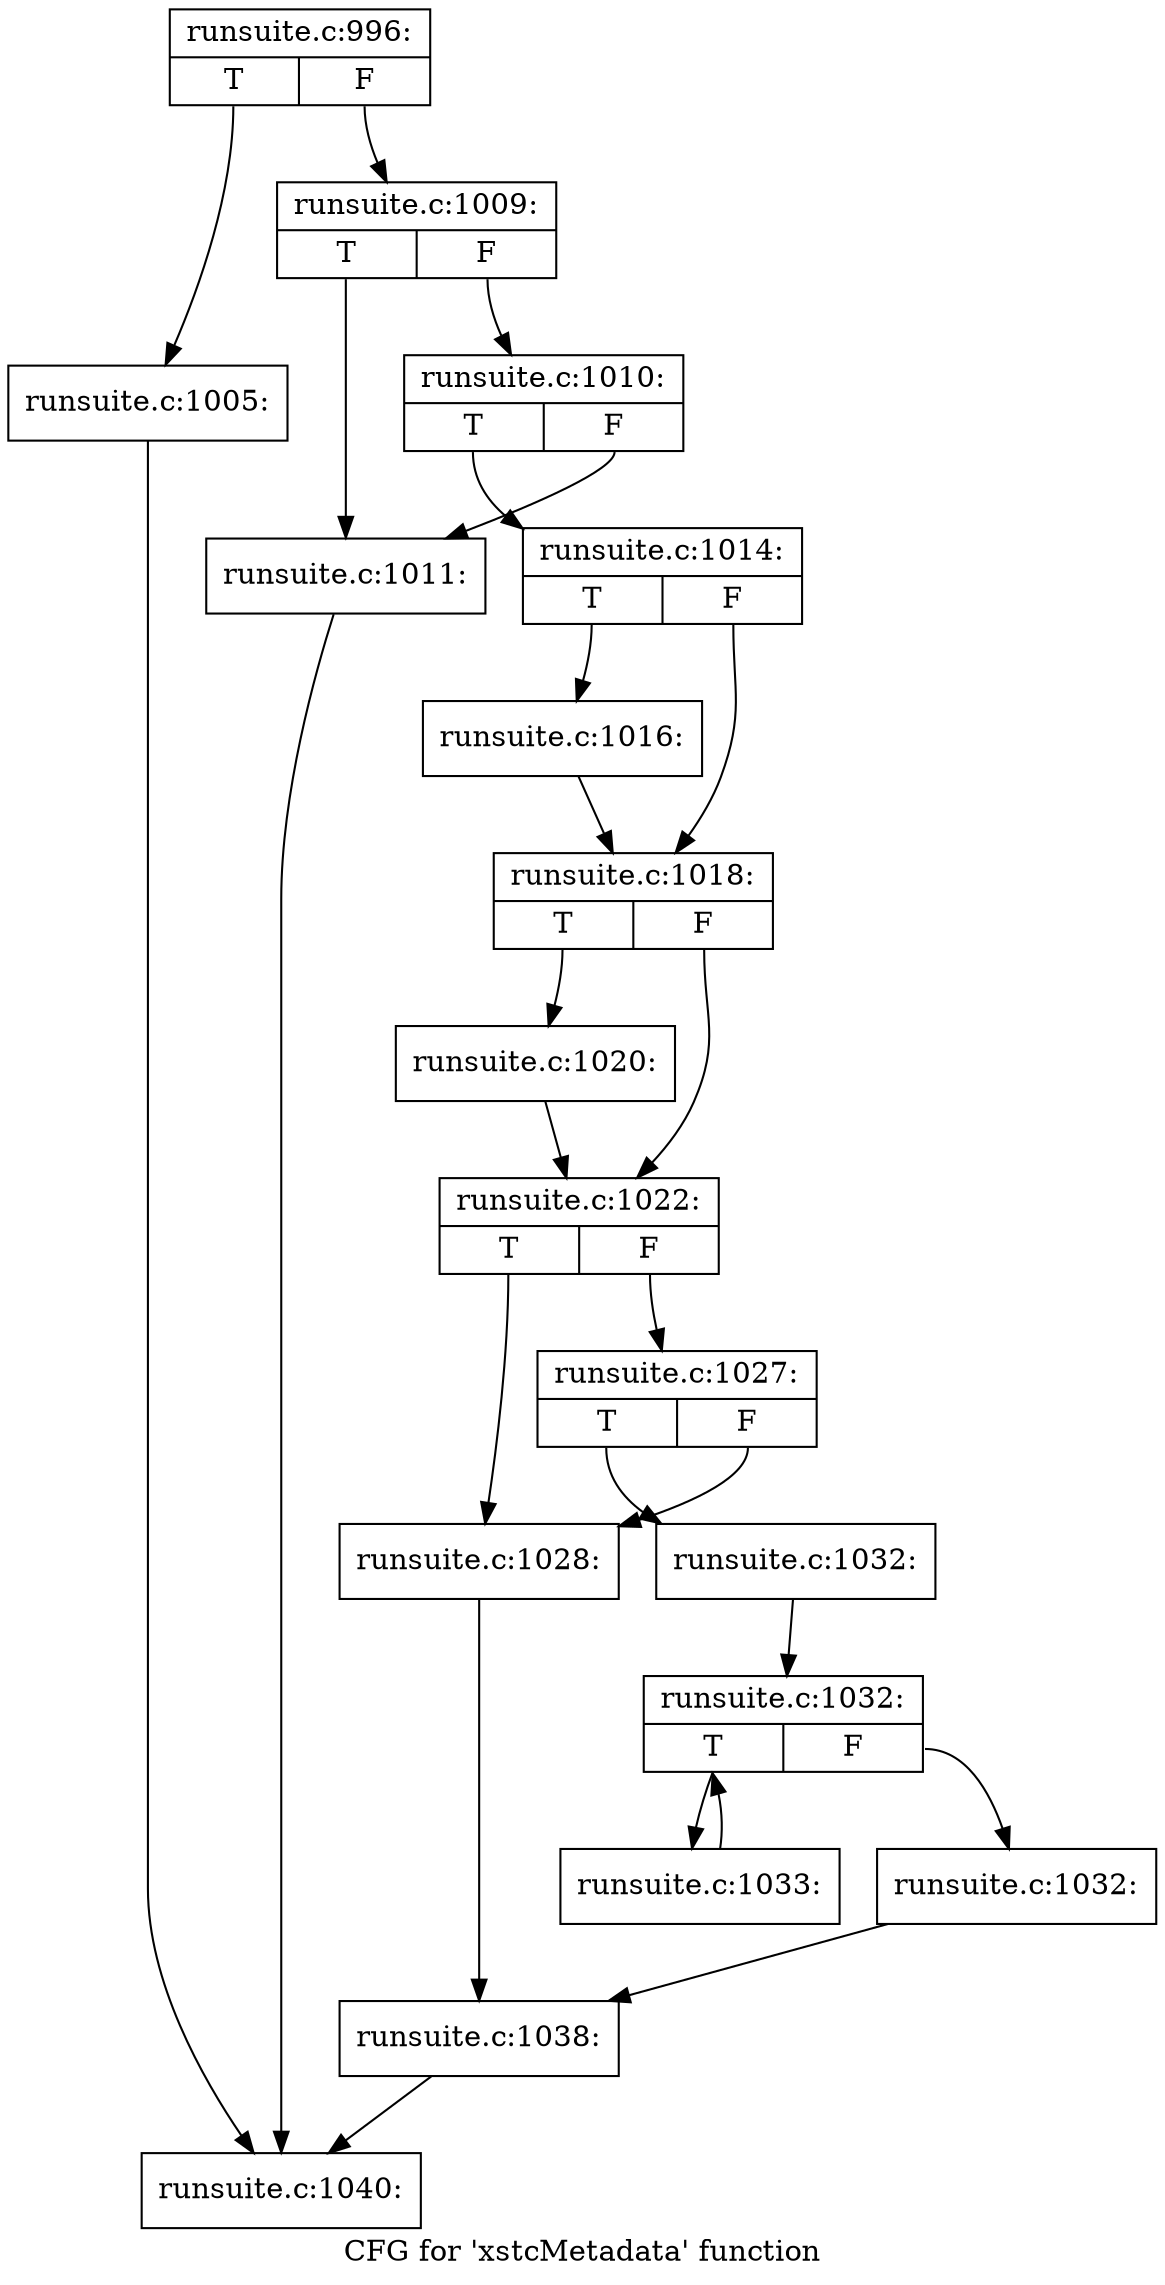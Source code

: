 digraph "CFG for 'xstcMetadata' function" {
	label="CFG for 'xstcMetadata' function";

	Node0x575da00 [shape=record,label="{runsuite.c:996:|{<s0>T|<s1>F}}"];
	Node0x575da00:s0 -> Node0x5764eb0;
	Node0x575da00:s1 -> Node0x5764f00;
	Node0x5764eb0 [shape=record,label="{runsuite.c:1005:}"];
	Node0x5764eb0 -> Node0x5760590;
	Node0x5764f00 [shape=record,label="{runsuite.c:1009:|{<s0>T|<s1>F}}"];
	Node0x5764f00:s0 -> Node0x5765900;
	Node0x5764f00:s1 -> Node0x57659a0;
	Node0x57659a0 [shape=record,label="{runsuite.c:1010:|{<s0>T|<s1>F}}"];
	Node0x57659a0:s0 -> Node0x5765950;
	Node0x57659a0:s1 -> Node0x5765900;
	Node0x5765900 [shape=record,label="{runsuite.c:1011:}"];
	Node0x5765900 -> Node0x5760590;
	Node0x5765950 [shape=record,label="{runsuite.c:1014:|{<s0>T|<s1>F}}"];
	Node0x5765950:s0 -> Node0x5766b90;
	Node0x5765950:s1 -> Node0x5766be0;
	Node0x5766b90 [shape=record,label="{runsuite.c:1016:}"];
	Node0x5766b90 -> Node0x5766be0;
	Node0x5766be0 [shape=record,label="{runsuite.c:1018:|{<s0>T|<s1>F}}"];
	Node0x5766be0:s0 -> Node0x57677e0;
	Node0x5766be0:s1 -> Node0x5767830;
	Node0x57677e0 [shape=record,label="{runsuite.c:1020:}"];
	Node0x57677e0 -> Node0x5767830;
	Node0x5767830 [shape=record,label="{runsuite.c:1022:|{<s0>T|<s1>F}}"];
	Node0x5767830:s0 -> Node0x5693690;
	Node0x5767830:s1 -> Node0x5693730;
	Node0x5693730 [shape=record,label="{runsuite.c:1027:|{<s0>T|<s1>F}}"];
	Node0x5693730:s0 -> Node0x56936e0;
	Node0x5693730:s1 -> Node0x5693690;
	Node0x5693690 [shape=record,label="{runsuite.c:1028:}"];
	Node0x5693690 -> Node0x576a560;
	Node0x56936e0 [shape=record,label="{runsuite.c:1032:}"];
	Node0x56936e0 -> Node0x576a700;
	Node0x576a700 [shape=record,label="{runsuite.c:1032:|{<s0>T|<s1>F}}"];
	Node0x576a700:s0 -> Node0x576aaf0;
	Node0x576a700:s1 -> Node0x576a920;
	Node0x576aaf0 [shape=record,label="{runsuite.c:1033:}"];
	Node0x576aaf0 -> Node0x576a700;
	Node0x576a920 [shape=record,label="{runsuite.c:1032:}"];
	Node0x576a920 -> Node0x576a560;
	Node0x576a560 [shape=record,label="{runsuite.c:1038:}"];
	Node0x576a560 -> Node0x5760590;
	Node0x5760590 [shape=record,label="{runsuite.c:1040:}"];
}

